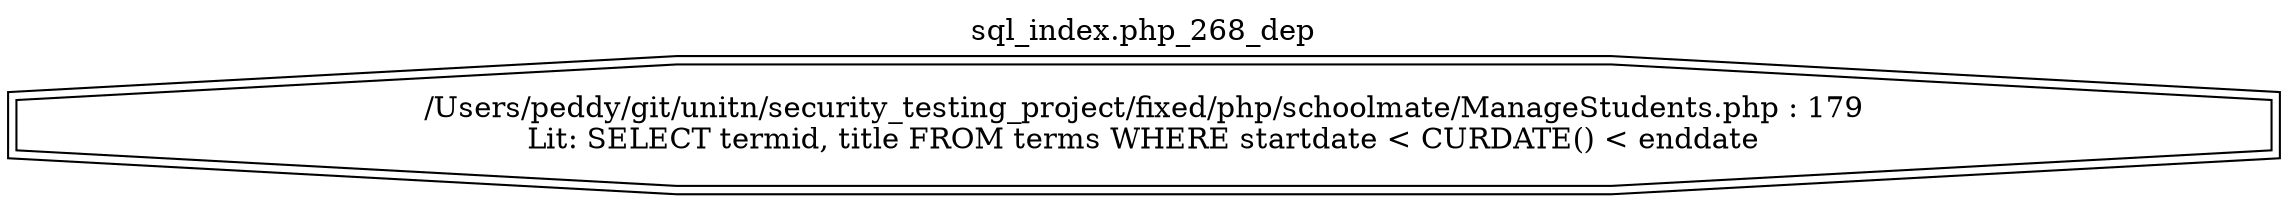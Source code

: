 digraph cfg {
  label="sql_index.php_268_dep";
  labelloc=t;
  n1 [shape=doubleoctagon, label="/Users/peddy/git/unitn/security_testing_project/fixed/php/schoolmate/ManageStudents.php : 179\nLit: SELECT termid, title FROM terms WHERE startdate < CURDATE() < enddate\n"];
}
